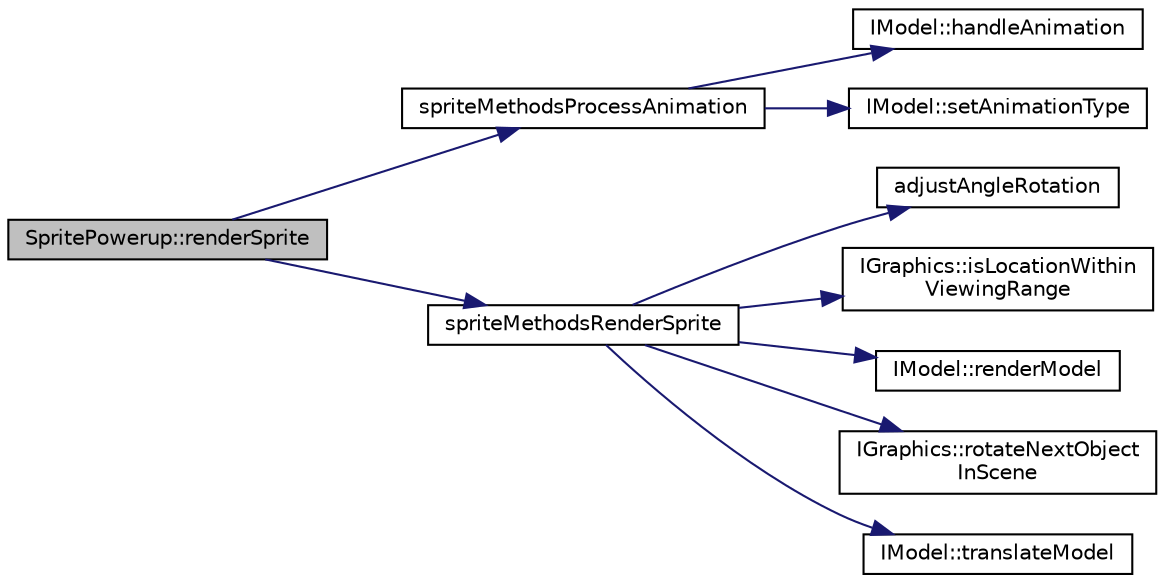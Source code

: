 digraph "SpritePowerup::renderSprite"
{
 // LATEX_PDF_SIZE
  edge [fontname="Helvetica",fontsize="10",labelfontname="Helvetica",labelfontsize="10"];
  node [fontname="Helvetica",fontsize="10",shape=record];
  rankdir="LR";
  Node1 [label="SpritePowerup::renderSprite",height=0.2,width=0.4,color="black", fillcolor="grey75", style="filled", fontcolor="black",tooltip=" "];
  Node1 -> Node2 [color="midnightblue",fontsize="10",style="solid",fontname="Helvetica"];
  Node2 [label="spriteMethodsProcessAnimation",height=0.2,width=0.4,color="black", fillcolor="white", style="filled",URL="$_sprite_methods_8cpp.html#a115e89f458f763005e03f2042976b4b9",tooltip=" "];
  Node2 -> Node3 [color="midnightblue",fontsize="10",style="solid",fontname="Helvetica"];
  Node3 [label="IModel::handleAnimation",height=0.2,width=0.4,color="black", fillcolor="white", style="filled",URL="$class_i_model.html#ab987f81128faba7427d2eb087ce790d1",tooltip=" "];
  Node2 -> Node4 [color="midnightblue",fontsize="10",style="solid",fontname="Helvetica"];
  Node4 [label="IModel::setAnimationType",height=0.2,width=0.4,color="black", fillcolor="white", style="filled",URL="$class_i_model.html#af95a96f345d05c3283940872e6a3fc74",tooltip=" "];
  Node1 -> Node5 [color="midnightblue",fontsize="10",style="solid",fontname="Helvetica"];
  Node5 [label="spriteMethodsRenderSprite",height=0.2,width=0.4,color="black", fillcolor="white", style="filled",URL="$_sprite_methods_8cpp.html#a35ce33b222b696259af008c64d0d1ebe",tooltip=" "];
  Node5 -> Node6 [color="midnightblue",fontsize="10",style="solid",fontname="Helvetica"];
  Node6 [label="adjustAngleRotation",height=0.2,width=0.4,color="black", fillcolor="white", style="filled",URL="$angles_8cpp.html#a7f7e2685ab71efefb9d176543e4fa599",tooltip="Routine for adjusting a sprite rotation to reflect it's target rotation over a period of time ...."];
  Node5 -> Node7 [color="midnightblue",fontsize="10",style="solid",fontname="Helvetica"];
  Node7 [label="IGraphics::isLocationWithin\lViewingRange",height=0.2,width=0.4,color="black", fillcolor="white", style="filled",URL="$class_i_graphics.html#ad2595b6c33fb3b6f5f792a6d5f9b9ef9",tooltip=" "];
  Node5 -> Node8 [color="midnightblue",fontsize="10",style="solid",fontname="Helvetica"];
  Node8 [label="IModel::renderModel",height=0.2,width=0.4,color="black", fillcolor="white", style="filled",URL="$class_i_model.html#a95736b5188fe7e8eb5de22420e76b8a2",tooltip=" "];
  Node5 -> Node9 [color="midnightblue",fontsize="10",style="solid",fontname="Helvetica"];
  Node9 [label="IGraphics::rotateNextObject\lInScene",height=0.2,width=0.4,color="black", fillcolor="white", style="filled",URL="$class_i_graphics.html#abf2eedb8adf18344b39db9aaac5ddc6d",tooltip=" "];
  Node5 -> Node10 [color="midnightblue",fontsize="10",style="solid",fontname="Helvetica"];
  Node10 [label="IModel::translateModel",height=0.2,width=0.4,color="black", fillcolor="white", style="filled",URL="$class_i_model.html#a74b0a19c9700370e4f856ec7a4e0a8d4",tooltip=" "];
}
